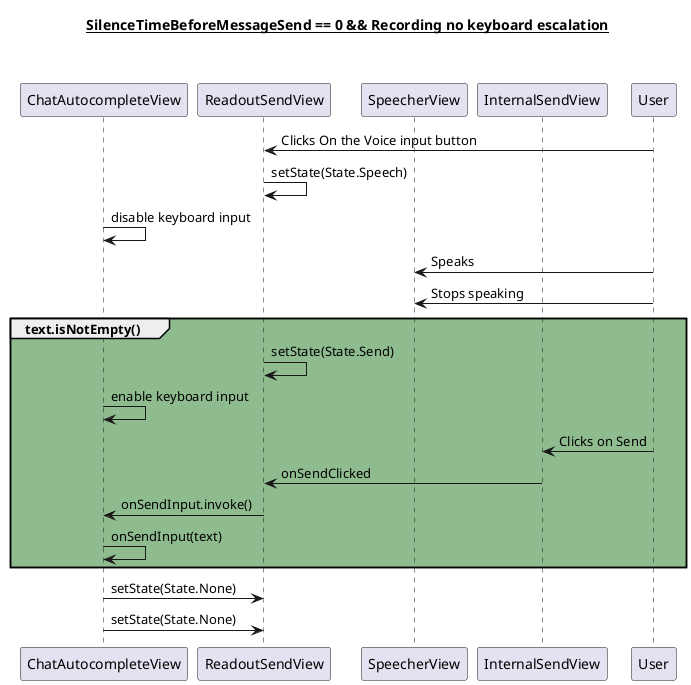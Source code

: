 @startuml
title <B><U>SilenceTimeBeforeMessageSend == 0 && Recording no keyboard escalation\n\n

participant ChatAutocompleteView
participant ReadoutSendView
participant SpeecherView
participant InternalSendView
participant User

User -> ReadoutSendView: Clicks On the Voice input button
ReadoutSendView ->  ReadoutSendView: setState(State.Speech)
ChatAutocompleteView -> ChatAutocompleteView: disable keyboard input

User -> SpeecherView: Speaks
User -> SpeecherView: Stops speaking

group #darkseagreen text.isNotEmpty()
    ReadoutSendView ->  ReadoutSendView: setState(State.Send)
    ChatAutocompleteView ->  ChatAutocompleteView: enable keyboard input
    User -> InternalSendView: Clicks on Send
    InternalSendView -> ReadoutSendView: onSendClicked
    ReadoutSendView -> ChatAutocompleteView: onSendInput.invoke()
    ChatAutocompleteView -> ChatAutocompleteView: onSendInput(text)
end

ChatAutocompleteView -> ReadoutSendView: setState(State.None)
ChatAutocompleteView ->  ReadoutSendView: setState(State.None)

@enduml